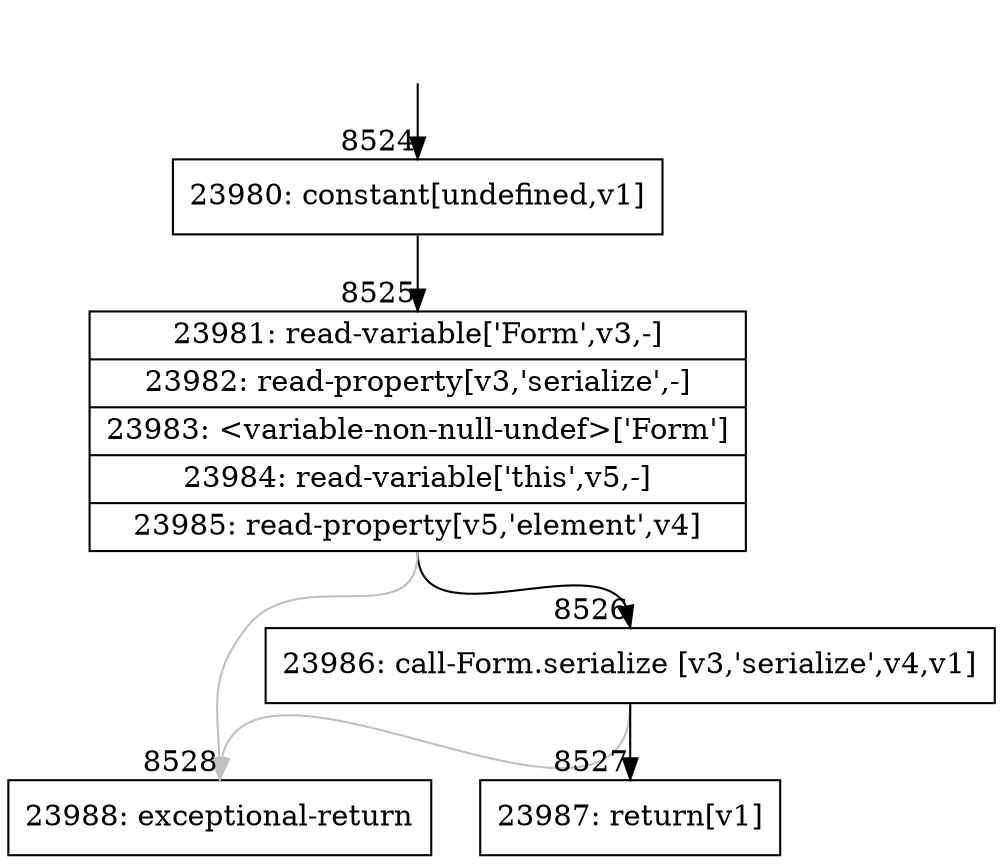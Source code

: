 digraph {
rankdir="TD"
BB_entry636[shape=none,label=""];
BB_entry636 -> BB8524 [tailport=s, headport=n, headlabel="    8524"]
BB8524 [shape=record label="{23980: constant[undefined,v1]}" ] 
BB8524 -> BB8525 [tailport=s, headport=n, headlabel="      8525"]
BB8525 [shape=record label="{23981: read-variable['Form',v3,-]|23982: read-property[v3,'serialize',-]|23983: \<variable-non-null-undef\>['Form']|23984: read-variable['this',v5,-]|23985: read-property[v5,'element',v4]}" ] 
BB8525 -> BB8526 [tailport=s, headport=n, headlabel="      8526"]
BB8525 -> BB8528 [tailport=s, headport=n, color=gray, headlabel="      8528"]
BB8526 [shape=record label="{23986: call-Form.serialize [v3,'serialize',v4,v1]}" ] 
BB8526 -> BB8527 [tailport=s, headport=n, headlabel="      8527"]
BB8526 -> BB8528 [tailport=s, headport=n, color=gray]
BB8527 [shape=record label="{23987: return[v1]}" ] 
BB8528 [shape=record label="{23988: exceptional-return}" ] 
//#$~ 6621
}
